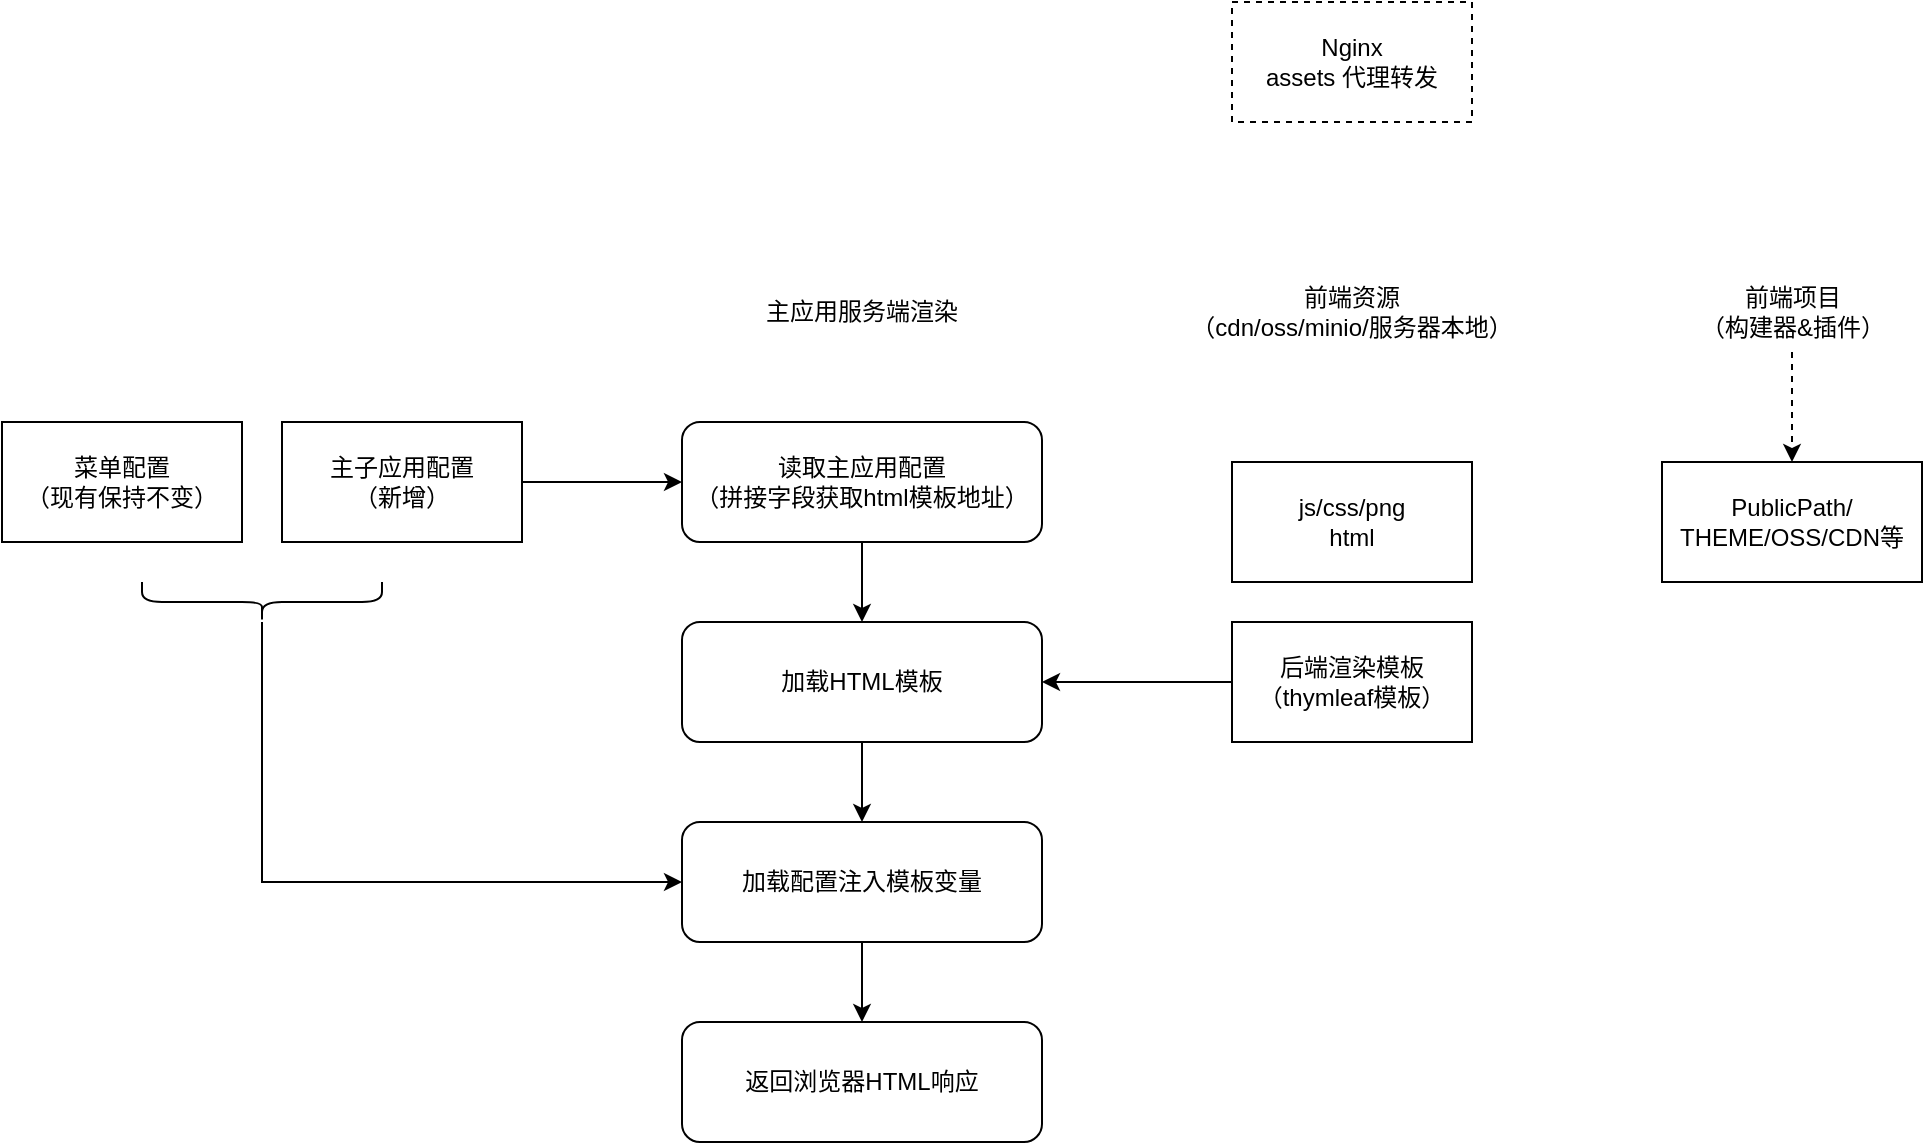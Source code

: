 <mxfile version="21.6.2" type="github">
  <diagram name="主应用改造" id="kxO301Pb_dpQz-EEhZvu">
    <mxGraphModel dx="1692" dy="828" grid="1" gridSize="10" guides="1" tooltips="1" connect="1" arrows="1" fold="1" page="0" pageScale="1" pageWidth="827" pageHeight="1169" math="0" shadow="0">
      <root>
        <mxCell id="0" />
        <mxCell id="1" parent="0" />
        <mxCell id="cxbcMArGjE0VCuVYB8zi-1" value="菜单配置&lt;br style=&quot;border-color: var(--border-color);&quot;&gt;（现有保持不变）" style="rounded=0;whiteSpace=wrap;html=1;" parent="1" vertex="1">
          <mxGeometry x="-70" y="340" width="120" height="60" as="geometry" />
        </mxCell>
        <mxCell id="cxbcMArGjE0VCuVYB8zi-2" value="" style="edgeStyle=orthogonalEdgeStyle;rounded=0;orthogonalLoop=1;jettySize=auto;html=1;" parent="1" source="cxbcMArGjE0VCuVYB8zi-3" target="cxbcMArGjE0VCuVYB8zi-7" edge="1">
          <mxGeometry relative="1" as="geometry" />
        </mxCell>
        <mxCell id="cxbcMArGjE0VCuVYB8zi-3" value="主子应用配置&lt;br style=&quot;border-color: var(--border-color);&quot;&gt;（新增）" style="rounded=0;whiteSpace=wrap;html=1;" parent="1" vertex="1">
          <mxGeometry x="70" y="340" width="120" height="60" as="geometry" />
        </mxCell>
        <mxCell id="cxbcMArGjE0VCuVYB8zi-4" value="主应用服务端渲染" style="text;html=1;strokeColor=none;fillColor=none;align=center;verticalAlign=middle;whiteSpace=wrap;rounded=0;" parent="1" vertex="1">
          <mxGeometry x="310" y="270" width="100" height="30" as="geometry" />
        </mxCell>
        <mxCell id="cxbcMArGjE0VCuVYB8zi-5" value="前端资源&lt;br&gt;（cdn/oss/minio/服务器本地）" style="text;html=1;strokeColor=none;fillColor=none;align=center;verticalAlign=middle;whiteSpace=wrap;rounded=0;" parent="1" vertex="1">
          <mxGeometry x="510" y="270" width="190" height="30" as="geometry" />
        </mxCell>
        <mxCell id="cxbcMArGjE0VCuVYB8zi-6" value="" style="edgeStyle=orthogonalEdgeStyle;rounded=0;orthogonalLoop=1;jettySize=auto;html=1;" parent="1" source="cxbcMArGjE0VCuVYB8zi-7" target="cxbcMArGjE0VCuVYB8zi-9" edge="1">
          <mxGeometry relative="1" as="geometry" />
        </mxCell>
        <mxCell id="cxbcMArGjE0VCuVYB8zi-7" value="读取主应用配置&lt;br&gt;（拼接字段获取html模板地址）" style="rounded=1;whiteSpace=wrap;html=1;" parent="1" vertex="1">
          <mxGeometry x="270" y="340" width="180" height="60" as="geometry" />
        </mxCell>
        <mxCell id="cxbcMArGjE0VCuVYB8zi-8" value="" style="edgeStyle=orthogonalEdgeStyle;rounded=0;orthogonalLoop=1;jettySize=auto;html=1;" parent="1" source="cxbcMArGjE0VCuVYB8zi-9" target="cxbcMArGjE0VCuVYB8zi-13" edge="1">
          <mxGeometry relative="1" as="geometry" />
        </mxCell>
        <mxCell id="cxbcMArGjE0VCuVYB8zi-9" value="加载HTML模板" style="rounded=1;whiteSpace=wrap;html=1;" parent="1" vertex="1">
          <mxGeometry x="270" y="440" width="180" height="60" as="geometry" />
        </mxCell>
        <mxCell id="cxbcMArGjE0VCuVYB8zi-10" value="" style="edgeStyle=orthogonalEdgeStyle;rounded=0;orthogonalLoop=1;jettySize=auto;html=1;" parent="1" source="cxbcMArGjE0VCuVYB8zi-11" target="cxbcMArGjE0VCuVYB8zi-9" edge="1">
          <mxGeometry relative="1" as="geometry" />
        </mxCell>
        <mxCell id="cxbcMArGjE0VCuVYB8zi-11" value="后端渲染模板&lt;br&gt;（thymleaf模板）" style="rounded=0;whiteSpace=wrap;html=1;" parent="1" vertex="1">
          <mxGeometry x="545" y="440" width="120" height="60" as="geometry" />
        </mxCell>
        <mxCell id="cxbcMArGjE0VCuVYB8zi-12" value="" style="edgeStyle=orthogonalEdgeStyle;rounded=0;orthogonalLoop=1;jettySize=auto;html=1;" parent="1" source="cxbcMArGjE0VCuVYB8zi-13" target="cxbcMArGjE0VCuVYB8zi-16" edge="1">
          <mxGeometry relative="1" as="geometry" />
        </mxCell>
        <mxCell id="cxbcMArGjE0VCuVYB8zi-13" value="加载配置注入模板变量" style="rounded=1;whiteSpace=wrap;html=1;" parent="1" vertex="1">
          <mxGeometry x="270" y="540" width="180" height="60" as="geometry" />
        </mxCell>
        <mxCell id="cxbcMArGjE0VCuVYB8zi-14" value="" style="shape=curlyBracket;whiteSpace=wrap;html=1;rounded=1;flipH=1;labelPosition=right;verticalLabelPosition=middle;align=left;verticalAlign=middle;rotation=90;" parent="1" vertex="1">
          <mxGeometry x="50" y="370" width="20" height="120" as="geometry" />
        </mxCell>
        <mxCell id="cxbcMArGjE0VCuVYB8zi-15" value="" style="endArrow=classic;html=1;rounded=0;" parent="1" source="cxbcMArGjE0VCuVYB8zi-14" target="cxbcMArGjE0VCuVYB8zi-13" edge="1">
          <mxGeometry width="50" height="50" relative="1" as="geometry">
            <mxPoint x="390" y="610" as="sourcePoint" />
            <mxPoint x="440" y="560" as="targetPoint" />
            <Array as="points">
              <mxPoint x="60" y="570" />
            </Array>
          </mxGeometry>
        </mxCell>
        <mxCell id="cxbcMArGjE0VCuVYB8zi-16" value="返回浏览器HTML响应" style="rounded=1;whiteSpace=wrap;html=1;" parent="1" vertex="1">
          <mxGeometry x="270" y="640" width="180" height="60" as="geometry" />
        </mxCell>
        <mxCell id="cxbcMArGjE0VCuVYB8zi-17" value="js/css/png&lt;br&gt;html" style="rounded=0;whiteSpace=wrap;html=1;" parent="1" vertex="1">
          <mxGeometry x="545" y="360" width="120" height="60" as="geometry" />
        </mxCell>
        <mxCell id="cxbcMArGjE0VCuVYB8zi-18" value="Nginx&lt;br&gt;assets 代理转发" style="rounded=0;whiteSpace=wrap;html=1;dashed=1;" parent="1" vertex="1">
          <mxGeometry x="545" y="130" width="120" height="60" as="geometry" />
        </mxCell>
        <mxCell id="cxbcMArGjE0VCuVYB8zi-19" value="PublicPath/&lt;br&gt;THEME/OSS/CDN等" style="rounded=0;whiteSpace=wrap;html=1;" parent="1" vertex="1">
          <mxGeometry x="760" y="360" width="130" height="60" as="geometry" />
        </mxCell>
        <mxCell id="cxbcMArGjE0VCuVYB8zi-20" value="" style="edgeStyle=orthogonalEdgeStyle;rounded=0;orthogonalLoop=1;jettySize=auto;html=1;dashed=1;" parent="1" source="cxbcMArGjE0VCuVYB8zi-21" target="cxbcMArGjE0VCuVYB8zi-19" edge="1">
          <mxGeometry relative="1" as="geometry" />
        </mxCell>
        <mxCell id="cxbcMArGjE0VCuVYB8zi-21" value="前端项目&lt;br&gt;（构建器&amp;amp;插件）" style="text;html=1;align=center;verticalAlign=middle;resizable=0;points=[];autosize=1;strokeColor=none;fillColor=none;" parent="1" vertex="1">
          <mxGeometry x="765" y="265" width="120" height="40" as="geometry" />
        </mxCell>
      </root>
    </mxGraphModel>
  </diagram>
</mxfile>
